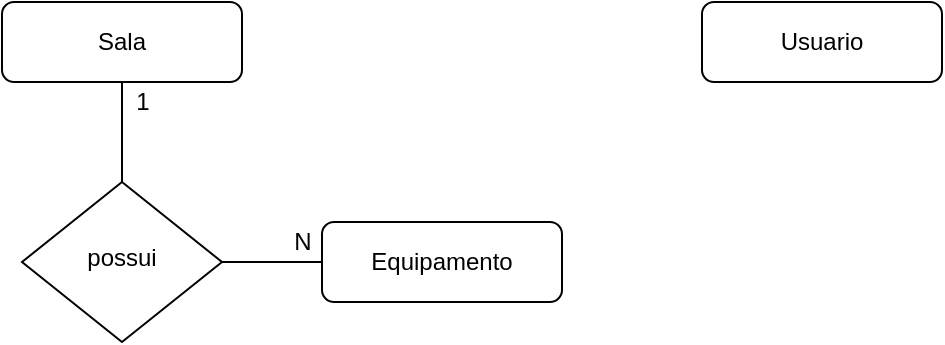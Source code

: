 <mxfile version="14.9.3" type="device" pages="2"><diagram id="C5RBs43oDa-KdzZeNtuy" name="Conceitual"><mxGraphModel dx="865" dy="483" grid="1" gridSize="10" guides="1" tooltips="1" connect="1" arrows="1" fold="1" page="1" pageScale="1" pageWidth="827" pageHeight="1169" math="0" shadow="0"><root><mxCell id="WIyWlLk6GJQsqaUBKTNV-0"/><mxCell id="WIyWlLk6GJQsqaUBKTNV-1" parent="WIyWlLk6GJQsqaUBKTNV-0"/><mxCell id="WIyWlLk6GJQsqaUBKTNV-2" value="" style="rounded=0;html=1;jettySize=auto;orthogonalLoop=1;fontSize=11;endArrow=none;endFill=0;endSize=8;strokeWidth=1;shadow=0;labelBackgroundColor=none;edgeStyle=orthogonalEdgeStyle;" parent="WIyWlLk6GJQsqaUBKTNV-1" source="WIyWlLk6GJQsqaUBKTNV-3" target="WIyWlLk6GJQsqaUBKTNV-6" edge="1"><mxGeometry relative="1" as="geometry"/></mxCell><mxCell id="WIyWlLk6GJQsqaUBKTNV-3" value="Sala" style="rounded=1;whiteSpace=wrap;html=1;fontSize=12;glass=0;strokeWidth=1;shadow=0;" parent="WIyWlLk6GJQsqaUBKTNV-1" vertex="1"><mxGeometry x="160" y="80" width="120" height="40" as="geometry"/></mxCell><mxCell id="0PTr6w_YIIMgiR5fNYGb-0" style="edgeStyle=orthogonalEdgeStyle;rounded=0;orthogonalLoop=1;jettySize=auto;html=1;exitX=1;exitY=0.5;exitDx=0;exitDy=0;endArrow=none;endFill=0;" edge="1" parent="WIyWlLk6GJQsqaUBKTNV-1" source="WIyWlLk6GJQsqaUBKTNV-6" target="WIyWlLk6GJQsqaUBKTNV-7"><mxGeometry relative="1" as="geometry"/></mxCell><mxCell id="WIyWlLk6GJQsqaUBKTNV-6" value="possui" style="rhombus;whiteSpace=wrap;html=1;shadow=0;fontFamily=Helvetica;fontSize=12;align=center;strokeWidth=1;spacing=6;spacingTop=-4;" parent="WIyWlLk6GJQsqaUBKTNV-1" vertex="1"><mxGeometry x="170" y="170" width="100" height="80" as="geometry"/></mxCell><mxCell id="WIyWlLk6GJQsqaUBKTNV-7" value="Equipamento" style="rounded=1;whiteSpace=wrap;html=1;fontSize=12;glass=0;strokeWidth=1;shadow=0;" parent="WIyWlLk6GJQsqaUBKTNV-1" vertex="1"><mxGeometry x="320" y="190" width="120" height="40" as="geometry"/></mxCell><mxCell id="0PTr6w_YIIMgiR5fNYGb-1" value="1" style="text;html=1;align=center;verticalAlign=middle;resizable=0;points=[];autosize=1;strokeColor=none;" vertex="1" parent="WIyWlLk6GJQsqaUBKTNV-1"><mxGeometry x="220" y="120" width="20" height="20" as="geometry"/></mxCell><mxCell id="0PTr6w_YIIMgiR5fNYGb-2" value="N" style="text;html=1;align=center;verticalAlign=middle;resizable=0;points=[];autosize=1;strokeColor=none;" vertex="1" parent="WIyWlLk6GJQsqaUBKTNV-1"><mxGeometry x="300" y="190" width="20" height="20" as="geometry"/></mxCell><mxCell id="0PTr6w_YIIMgiR5fNYGb-3" value="Usuario" style="rounded=1;whiteSpace=wrap;html=1;" vertex="1" parent="WIyWlLk6GJQsqaUBKTNV-1"><mxGeometry x="510" y="80" width="120" height="40" as="geometry"/></mxCell></root></mxGraphModel></diagram><diagram id="LaKpXDO-_2BElXueXQgp" name="Lógico"><mxGraphModel dx="1038" dy="579" grid="1" gridSize="10" guides="1" tooltips="1" connect="1" arrows="1" fold="1" page="1" pageScale="1" pageWidth="827" pageHeight="1169" math="0" shadow="0"><root><mxCell id="-Mq2opZmGX279zas9O3K-0"/><mxCell id="-Mq2opZmGX279zas9O3K-1" parent="-Mq2opZmGX279zas9O3K-0"/><mxCell id="4mF-PBgMk2fvhpUPb321-0" value="Sala" style="shape=table;startSize=30;container=1;collapsible=1;childLayout=tableLayout;fixedRows=1;rowLines=0;fontStyle=1;align=center;resizeLast=1;" vertex="1" parent="-Mq2opZmGX279zas9O3K-1"><mxGeometry x="70" y="90" width="180" height="280" as="geometry"/></mxCell><mxCell id="4mF-PBgMk2fvhpUPb321-1" value="" style="shape=partialRectangle;collapsible=0;dropTarget=0;pointerEvents=0;fillColor=none;top=0;left=0;bottom=1;right=0;points=[[0,0.5],[1,0.5]];portConstraint=eastwest;" vertex="1" parent="4mF-PBgMk2fvhpUPb321-0"><mxGeometry y="30" width="180" height="30" as="geometry"/></mxCell><mxCell id="4mF-PBgMk2fvhpUPb321-2" value="PK" style="shape=partialRectangle;connectable=0;fillColor=none;top=0;left=0;bottom=0;right=0;fontStyle=1;overflow=hidden;" vertex="1" parent="4mF-PBgMk2fvhpUPb321-1"><mxGeometry width="30" height="30" as="geometry"/></mxCell><mxCell id="4mF-PBgMk2fvhpUPb321-3" value="idSala" style="shape=partialRectangle;connectable=0;fillColor=none;top=0;left=0;bottom=0;right=0;align=left;spacingLeft=6;fontStyle=5;overflow=hidden;" vertex="1" parent="4mF-PBgMk2fvhpUPb321-1"><mxGeometry x="30" width="150" height="30" as="geometry"/></mxCell><mxCell id="4mF-PBgMk2fvhpUPb321-4" value="" style="shape=partialRectangle;collapsible=0;dropTarget=0;pointerEvents=0;fillColor=none;top=0;left=0;bottom=0;right=0;points=[[0,0.5],[1,0.5]];portConstraint=eastwest;" vertex="1" parent="4mF-PBgMk2fvhpUPb321-0"><mxGeometry y="60" width="180" height="30" as="geometry"/></mxCell><mxCell id="4mF-PBgMk2fvhpUPb321-5" value="" style="shape=partialRectangle;connectable=0;fillColor=none;top=0;left=0;bottom=0;right=0;editable=1;overflow=hidden;" vertex="1" parent="4mF-PBgMk2fvhpUPb321-4"><mxGeometry width="30" height="30" as="geometry"/></mxCell><mxCell id="4mF-PBgMk2fvhpUPb321-6" value="andar" style="shape=partialRectangle;connectable=0;fillColor=none;top=0;left=0;bottom=0;right=0;align=left;spacingLeft=6;overflow=hidden;" vertex="1" parent="4mF-PBgMk2fvhpUPb321-4"><mxGeometry x="30" width="150" height="30" as="geometry"/></mxCell><mxCell id="4mF-PBgMk2fvhpUPb321-7" value="" style="shape=partialRectangle;collapsible=0;dropTarget=0;pointerEvents=0;fillColor=none;top=0;left=0;bottom=0;right=0;points=[[0,0.5],[1,0.5]];portConstraint=eastwest;" vertex="1" parent="4mF-PBgMk2fvhpUPb321-0"><mxGeometry y="90" width="180" height="30" as="geometry"/></mxCell><mxCell id="4mF-PBgMk2fvhpUPb321-8" value="" style="shape=partialRectangle;connectable=0;fillColor=none;top=0;left=0;bottom=0;right=0;editable=1;overflow=hidden;" vertex="1" parent="4mF-PBgMk2fvhpUPb321-7"><mxGeometry width="30" height="30" as="geometry"/></mxCell><mxCell id="4mF-PBgMk2fvhpUPb321-9" value="nome" style="shape=partialRectangle;connectable=0;fillColor=none;top=0;left=0;bottom=0;right=0;align=left;spacingLeft=6;overflow=hidden;" vertex="1" parent="4mF-PBgMk2fvhpUPb321-7"><mxGeometry x="30" width="150" height="30" as="geometry"/></mxCell><mxCell id="4mF-PBgMk2fvhpUPb321-10" value="" style="shape=partialRectangle;collapsible=0;dropTarget=0;pointerEvents=0;fillColor=none;top=0;left=0;bottom=0;right=0;points=[[0,0.5],[1,0.5]];portConstraint=eastwest;" vertex="1" parent="4mF-PBgMk2fvhpUPb321-0"><mxGeometry y="120" width="180" height="30" as="geometry"/></mxCell><mxCell id="4mF-PBgMk2fvhpUPb321-11" value="" style="shape=partialRectangle;connectable=0;fillColor=none;top=0;left=0;bottom=0;right=0;editable=1;overflow=hidden;" vertex="1" parent="4mF-PBgMk2fvhpUPb321-10"><mxGeometry width="30" height="30" as="geometry"/></mxCell><mxCell id="4mF-PBgMk2fvhpUPb321-12" value="metragem" style="shape=partialRectangle;connectable=0;fillColor=none;top=0;left=0;bottom=0;right=0;align=left;spacingLeft=6;overflow=hidden;" vertex="1" parent="4mF-PBgMk2fvhpUPb321-10"><mxGeometry x="30" width="150" height="30" as="geometry"/></mxCell><mxCell id="4mF-PBgMk2fvhpUPb321-13" value="Equipamento" style="shape=table;startSize=30;container=1;collapsible=1;childLayout=tableLayout;fixedRows=1;rowLines=0;fontStyle=1;align=center;resizeLast=1;" vertex="1" parent="-Mq2opZmGX279zas9O3K-1"><mxGeometry x="340" y="90" width="190" height="280" as="geometry"/></mxCell><mxCell id="4mF-PBgMk2fvhpUPb321-14" value="" style="shape=partialRectangle;collapsible=0;dropTarget=0;pointerEvents=0;fillColor=none;top=0;left=0;bottom=0;right=0;points=[[0,0.5],[1,0.5]];portConstraint=eastwest;" vertex="1" parent="4mF-PBgMk2fvhpUPb321-13"><mxGeometry y="30" width="190" height="30" as="geometry"/></mxCell><mxCell id="4mF-PBgMk2fvhpUPb321-15" value="PK" style="shape=partialRectangle;connectable=0;fillColor=none;top=0;left=0;bottom=0;right=0;fontStyle=1;overflow=hidden;" vertex="1" parent="4mF-PBgMk2fvhpUPb321-14"><mxGeometry width="60" height="30" as="geometry"/></mxCell><mxCell id="4mF-PBgMk2fvhpUPb321-16" value="idEquipamento" style="shape=partialRectangle;connectable=0;fillColor=none;top=0;left=0;bottom=0;right=0;align=left;spacingLeft=6;fontStyle=5;overflow=hidden;" vertex="1" parent="4mF-PBgMk2fvhpUPb321-14"><mxGeometry x="60" width="130" height="30" as="geometry"/></mxCell><mxCell id="4mF-PBgMk2fvhpUPb321-17" value="" style="shape=partialRectangle;collapsible=0;dropTarget=0;pointerEvents=0;fillColor=none;top=0;left=0;bottom=1;right=0;points=[[0,0.5],[1,0.5]];portConstraint=eastwest;" vertex="1" parent="4mF-PBgMk2fvhpUPb321-13"><mxGeometry y="60" width="190" height="30" as="geometry"/></mxCell><mxCell id="4mF-PBgMk2fvhpUPb321-18" value="FK" style="shape=partialRectangle;connectable=0;fillColor=none;top=0;left=0;bottom=0;right=0;fontStyle=1;overflow=hidden;" vertex="1" parent="4mF-PBgMk2fvhpUPb321-17"><mxGeometry width="60" height="30" as="geometry"/></mxCell><mxCell id="4mF-PBgMk2fvhpUPb321-19" value="idSala" style="shape=partialRectangle;connectable=0;fillColor=none;top=0;left=0;bottom=0;right=0;align=left;spacingLeft=6;fontStyle=5;overflow=hidden;" vertex="1" parent="4mF-PBgMk2fvhpUPb321-17"><mxGeometry x="60" width="130" height="30" as="geometry"/></mxCell><mxCell id="4mF-PBgMk2fvhpUPb321-37" value="" style="shape=partialRectangle;collapsible=0;dropTarget=0;pointerEvents=0;fillColor=none;top=0;left=0;bottom=0;right=0;points=[[0,0.5],[1,0.5]];portConstraint=eastwest;" vertex="1" parent="4mF-PBgMk2fvhpUPb321-13"><mxGeometry y="90" width="190" height="30" as="geometry"/></mxCell><mxCell id="4mF-PBgMk2fvhpUPb321-38" value="" style="shape=partialRectangle;connectable=0;fillColor=none;top=0;left=0;bottom=0;right=0;editable=1;overflow=hidden;" vertex="1" parent="4mF-PBgMk2fvhpUPb321-37"><mxGeometry width="60" height="30" as="geometry"/></mxCell><mxCell id="4mF-PBgMk2fvhpUPb321-39" value="marca" style="shape=partialRectangle;connectable=0;fillColor=none;top=0;left=0;bottom=0;right=0;align=left;spacingLeft=6;overflow=hidden;" vertex="1" parent="4mF-PBgMk2fvhpUPb321-37"><mxGeometry x="60" width="130" height="30" as="geometry"/></mxCell><mxCell id="4mF-PBgMk2fvhpUPb321-43" value="" style="shape=partialRectangle;collapsible=0;dropTarget=0;pointerEvents=0;fillColor=none;top=0;left=0;bottom=0;right=0;points=[[0,0.5],[1,0.5]];portConstraint=eastwest;" vertex="1" parent="4mF-PBgMk2fvhpUPb321-13"><mxGeometry y="120" width="190" height="30" as="geometry"/></mxCell><mxCell id="4mF-PBgMk2fvhpUPb321-44" value="" style="shape=partialRectangle;connectable=0;fillColor=none;top=0;left=0;bottom=0;right=0;editable=1;overflow=hidden;" vertex="1" parent="4mF-PBgMk2fvhpUPb321-43"><mxGeometry width="60" height="30" as="geometry"/></mxCell><mxCell id="4mF-PBgMk2fvhpUPb321-45" value="tipoDeEquipamento" style="shape=partialRectangle;connectable=0;fillColor=none;top=0;left=0;bottom=0;right=0;align=left;spacingLeft=6;overflow=hidden;" vertex="1" parent="4mF-PBgMk2fvhpUPb321-43"><mxGeometry x="60" width="130" height="30" as="geometry"/></mxCell><mxCell id="4mF-PBgMk2fvhpUPb321-20" value="" style="shape=partialRectangle;collapsible=0;dropTarget=0;pointerEvents=0;fillColor=none;top=0;left=0;bottom=0;right=0;points=[[0,0.5],[1,0.5]];portConstraint=eastwest;" vertex="1" parent="4mF-PBgMk2fvhpUPb321-13"><mxGeometry y="150" width="190" height="30" as="geometry"/></mxCell><mxCell id="4mF-PBgMk2fvhpUPb321-21" value="" style="shape=partialRectangle;connectable=0;fillColor=none;top=0;left=0;bottom=0;right=0;editable=1;overflow=hidden;" vertex="1" parent="4mF-PBgMk2fvhpUPb321-20"><mxGeometry width="60" height="30" as="geometry"/></mxCell><mxCell id="4mF-PBgMk2fvhpUPb321-22" value="númeroDeSérie" style="shape=partialRectangle;connectable=0;fillColor=none;top=0;left=0;bottom=0;right=0;align=left;spacingLeft=6;overflow=hidden;" vertex="1" parent="4mF-PBgMk2fvhpUPb321-20"><mxGeometry x="60" width="130" height="30" as="geometry"/></mxCell><mxCell id="4mF-PBgMk2fvhpUPb321-31" value="" style="shape=partialRectangle;collapsible=0;dropTarget=0;pointerEvents=0;fillColor=none;top=0;left=0;bottom=0;right=0;points=[[0,0.5],[1,0.5]];portConstraint=eastwest;" vertex="1" parent="4mF-PBgMk2fvhpUPb321-13"><mxGeometry y="180" width="190" height="30" as="geometry"/></mxCell><mxCell id="4mF-PBgMk2fvhpUPb321-32" value="" style="shape=partialRectangle;connectable=0;fillColor=none;top=0;left=0;bottom=0;right=0;editable=1;overflow=hidden;" vertex="1" parent="4mF-PBgMk2fvhpUPb321-31"><mxGeometry width="60" height="30" as="geometry"/></mxCell><mxCell id="4mF-PBgMk2fvhpUPb321-33" value="descrição" style="shape=partialRectangle;connectable=0;fillColor=none;top=0;left=0;bottom=0;right=0;align=left;spacingLeft=6;overflow=hidden;" vertex="1" parent="4mF-PBgMk2fvhpUPb321-31"><mxGeometry x="60" width="130" height="30" as="geometry"/></mxCell><mxCell id="4mF-PBgMk2fvhpUPb321-23" value="" style="shape=partialRectangle;collapsible=0;dropTarget=0;pointerEvents=0;fillColor=none;top=0;left=0;bottom=0;right=0;points=[[0,0.5],[1,0.5]];portConstraint=eastwest;" vertex="1" parent="4mF-PBgMk2fvhpUPb321-13"><mxGeometry y="210" width="190" height="30" as="geometry"/></mxCell><mxCell id="4mF-PBgMk2fvhpUPb321-24" value="" style="shape=partialRectangle;connectable=0;fillColor=none;top=0;left=0;bottom=0;right=0;editable=1;overflow=hidden;" vertex="1" parent="4mF-PBgMk2fvhpUPb321-23"><mxGeometry width="60" height="30" as="geometry"/></mxCell><mxCell id="4mF-PBgMk2fvhpUPb321-25" value="númeroDePatrimônio" style="shape=partialRectangle;connectable=0;fillColor=none;top=0;left=0;bottom=0;right=0;align=left;spacingLeft=6;overflow=hidden;" vertex="1" parent="4mF-PBgMk2fvhpUPb321-23"><mxGeometry x="60" width="130" height="30" as="geometry"/></mxCell><mxCell id="4mF-PBgMk2fvhpUPb321-40" value="" style="shape=partialRectangle;collapsible=0;dropTarget=0;pointerEvents=0;fillColor=none;top=0;left=0;bottom=0;right=0;points=[[0,0.5],[1,0.5]];portConstraint=eastwest;" vertex="1" parent="4mF-PBgMk2fvhpUPb321-13"><mxGeometry y="240" width="190" height="30" as="geometry"/></mxCell><mxCell id="4mF-PBgMk2fvhpUPb321-41" value="" style="shape=partialRectangle;connectable=0;fillColor=none;top=0;left=0;bottom=0;right=0;editable=1;overflow=hidden;" vertex="1" parent="4mF-PBgMk2fvhpUPb321-40"><mxGeometry width="60" height="30" as="geometry"/></mxCell><mxCell id="4mF-PBgMk2fvhpUPb321-42" value="ativo/Passivo" style="shape=partialRectangle;connectable=0;fillColor=none;top=0;left=0;bottom=0;right=0;align=left;spacingLeft=6;overflow=hidden;" vertex="1" parent="4mF-PBgMk2fvhpUPb321-40"><mxGeometry x="60" width="130" height="30" as="geometry"/></mxCell><mxCell id="4mF-PBgMk2fvhpUPb321-34" value="" style="shape=partialRectangle;collapsible=0;dropTarget=0;pointerEvents=0;fillColor=none;top=0;left=0;bottom=0;right=0;points=[[0,0.5],[1,0.5]];portConstraint=eastwest;" vertex="1" parent="-Mq2opZmGX279zas9O3K-1"><mxGeometry x="330" y="210" width="180" height="30" as="geometry"/></mxCell><mxCell id="4mF-PBgMk2fvhpUPb321-35" value="" style="shape=partialRectangle;connectable=0;fillColor=none;top=0;left=0;bottom=0;right=0;editable=1;overflow=hidden;" vertex="1" parent="4mF-PBgMk2fvhpUPb321-34"><mxGeometry width="60" height="30" as="geometry"/></mxCell><mxCell id="4mF-PBgMk2fvhpUPb321-46" value="" style="edgeStyle=entityRelationEdgeStyle;fontSize=12;html=1;endArrow=ERoneToMany;" edge="1" parent="-Mq2opZmGX279zas9O3K-1" target="4mF-PBgMk2fvhpUPb321-17"><mxGeometry width="100" height="100" relative="1" as="geometry"><mxPoint x="250" y="140" as="sourcePoint"/><mxPoint x="350" y="40" as="targetPoint"/></mxGeometry></mxCell><mxCell id="4mF-PBgMk2fvhpUPb321-47" value="Usuário" style="shape=table;startSize=30;container=1;collapsible=1;childLayout=tableLayout;fixedRows=1;rowLines=0;fontStyle=1;align=center;resizeLast=1;" vertex="1" parent="-Mq2opZmGX279zas9O3K-1"><mxGeometry x="600" y="90" width="180" height="280" as="geometry"/></mxCell><mxCell id="4mF-PBgMk2fvhpUPb321-48" value="" style="shape=partialRectangle;collapsible=0;dropTarget=0;pointerEvents=0;fillColor=none;top=0;left=0;bottom=1;right=0;points=[[0,0.5],[1,0.5]];portConstraint=eastwest;" vertex="1" parent="4mF-PBgMk2fvhpUPb321-47"><mxGeometry y="30" width="180" height="30" as="geometry"/></mxCell><mxCell id="4mF-PBgMk2fvhpUPb321-49" value="PK" style="shape=partialRectangle;connectable=0;fillColor=none;top=0;left=0;bottom=0;right=0;fontStyle=1;overflow=hidden;" vertex="1" parent="4mF-PBgMk2fvhpUPb321-48"><mxGeometry width="30" height="30" as="geometry"/></mxCell><mxCell id="4mF-PBgMk2fvhpUPb321-50" value="idUsuário" style="shape=partialRectangle;connectable=0;fillColor=none;top=0;left=0;bottom=0;right=0;align=left;spacingLeft=6;fontStyle=5;overflow=hidden;" vertex="1" parent="4mF-PBgMk2fvhpUPb321-48"><mxGeometry x="30" width="150" height="30" as="geometry"/></mxCell><mxCell id="4mF-PBgMk2fvhpUPb321-51" value="" style="shape=partialRectangle;collapsible=0;dropTarget=0;pointerEvents=0;fillColor=none;top=0;left=0;bottom=0;right=0;points=[[0,0.5],[1,0.5]];portConstraint=eastwest;" vertex="1" parent="4mF-PBgMk2fvhpUPb321-47"><mxGeometry y="60" width="180" height="30" as="geometry"/></mxCell><mxCell id="4mF-PBgMk2fvhpUPb321-52" value="" style="shape=partialRectangle;connectable=0;fillColor=none;top=0;left=0;bottom=0;right=0;editable=1;overflow=hidden;" vertex="1" parent="4mF-PBgMk2fvhpUPb321-51"><mxGeometry width="30" height="30" as="geometry"/></mxCell><mxCell id="4mF-PBgMk2fvhpUPb321-53" value="nome" style="shape=partialRectangle;connectable=0;fillColor=none;top=0;left=0;bottom=0;right=0;align=left;spacingLeft=6;overflow=hidden;" vertex="1" parent="4mF-PBgMk2fvhpUPb321-51"><mxGeometry x="30" width="150" height="30" as="geometry"/></mxCell><mxCell id="4mF-PBgMk2fvhpUPb321-54" value="" style="shape=partialRectangle;collapsible=0;dropTarget=0;pointerEvents=0;fillColor=none;top=0;left=0;bottom=0;right=0;points=[[0,0.5],[1,0.5]];portConstraint=eastwest;" vertex="1" parent="4mF-PBgMk2fvhpUPb321-47"><mxGeometry y="90" width="180" height="30" as="geometry"/></mxCell><mxCell id="4mF-PBgMk2fvhpUPb321-55" value="" style="shape=partialRectangle;connectable=0;fillColor=none;top=0;left=0;bottom=0;right=0;editable=1;overflow=hidden;" vertex="1" parent="4mF-PBgMk2fvhpUPb321-54"><mxGeometry width="30" height="30" as="geometry"/></mxCell><mxCell id="4mF-PBgMk2fvhpUPb321-56" value="email" style="shape=partialRectangle;connectable=0;fillColor=none;top=0;left=0;bottom=0;right=0;align=left;spacingLeft=6;overflow=hidden;" vertex="1" parent="4mF-PBgMk2fvhpUPb321-54"><mxGeometry x="30" width="150" height="30" as="geometry"/></mxCell><mxCell id="4mF-PBgMk2fvhpUPb321-57" value="" style="shape=partialRectangle;collapsible=0;dropTarget=0;pointerEvents=0;fillColor=none;top=0;left=0;bottom=0;right=0;points=[[0,0.5],[1,0.5]];portConstraint=eastwest;" vertex="1" parent="4mF-PBgMk2fvhpUPb321-47"><mxGeometry y="120" width="180" height="30" as="geometry"/></mxCell><mxCell id="4mF-PBgMk2fvhpUPb321-58" value="" style="shape=partialRectangle;connectable=0;fillColor=none;top=0;left=0;bottom=0;right=0;editable=1;overflow=hidden;" vertex="1" parent="4mF-PBgMk2fvhpUPb321-57"><mxGeometry width="30" height="30" as="geometry"/></mxCell><mxCell id="4mF-PBgMk2fvhpUPb321-59" value="senha" style="shape=partialRectangle;connectable=0;fillColor=none;top=0;left=0;bottom=0;right=0;align=left;spacingLeft=6;overflow=hidden;" vertex="1" parent="4mF-PBgMk2fvhpUPb321-57"><mxGeometry x="30" width="150" height="30" as="geometry"/></mxCell></root></mxGraphModel></diagram></mxfile>